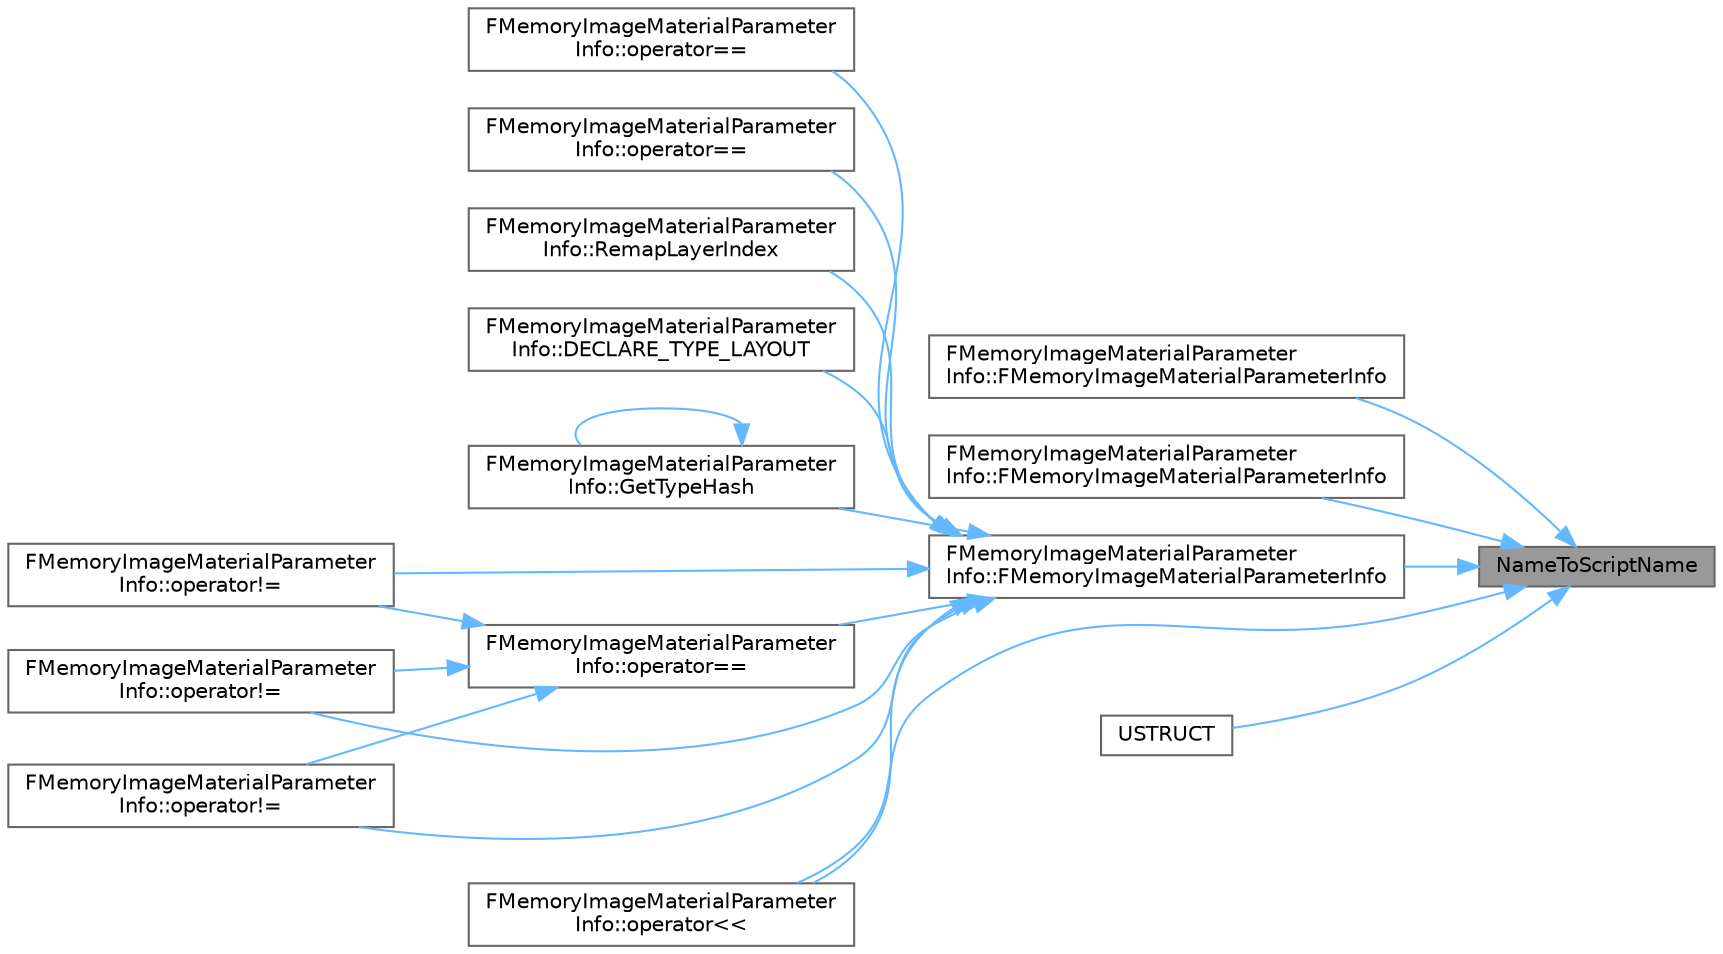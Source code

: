 digraph "NameToScriptName"
{
 // INTERACTIVE_SVG=YES
 // LATEX_PDF_SIZE
  bgcolor="transparent";
  edge [fontname=Helvetica,fontsize=10,labelfontname=Helvetica,labelfontsize=10];
  node [fontname=Helvetica,fontsize=10,shape=box,height=0.2,width=0.4];
  rankdir="RL";
  Node1 [id="Node000001",label="NameToScriptName",height=0.2,width=0.4,color="gray40", fillcolor="grey60", style="filled", fontcolor="black",tooltip=" "];
  Node1 -> Node2 [id="edge1_Node000001_Node000002",dir="back",color="steelblue1",style="solid",tooltip=" "];
  Node2 [id="Node000002",label="FMemoryImageMaterialParameter\lInfo::FMemoryImageMaterialParameterInfo",height=0.2,width=0.4,color="grey40", fillcolor="white", style="filled",URL="$db/d97/structFMemoryImageMaterialParameterInfo.html#a4aea3646d4413a0cc5303adaa7392b57",tooltip=" "];
  Node1 -> Node3 [id="edge2_Node000001_Node000003",dir="back",color="steelblue1",style="solid",tooltip=" "];
  Node3 [id="Node000003",label="FMemoryImageMaterialParameter\lInfo::FMemoryImageMaterialParameterInfo",height=0.2,width=0.4,color="grey40", fillcolor="white", style="filled",URL="$db/d97/structFMemoryImageMaterialParameterInfo.html#a33d71377a793ae90840961d04210d6c3",tooltip=" "];
  Node1 -> Node4 [id="edge3_Node000001_Node000004",dir="back",color="steelblue1",style="solid",tooltip=" "];
  Node4 [id="Node000004",label="FMemoryImageMaterialParameter\lInfo::FMemoryImageMaterialParameterInfo",height=0.2,width=0.4,color="grey40", fillcolor="white", style="filled",URL="$db/d97/structFMemoryImageMaterialParameterInfo.html#ae5d47a478b2bb8913d046e77d8ed0926",tooltip=" "];
  Node4 -> Node5 [id="edge4_Node000004_Node000005",dir="back",color="steelblue1",style="solid",tooltip=" "];
  Node5 [id="Node000005",label="FMemoryImageMaterialParameter\lInfo::DECLARE_TYPE_LAYOUT",height=0.2,width=0.4,color="grey40", fillcolor="white", style="filled",URL="$db/d97/structFMemoryImageMaterialParameterInfo.html#af88a39c497ced92d3de09f1e60f46364",tooltip=" "];
  Node4 -> Node6 [id="edge5_Node000004_Node000006",dir="back",color="steelblue1",style="solid",tooltip=" "];
  Node6 [id="Node000006",label="FMemoryImageMaterialParameter\lInfo::GetTypeHash",height=0.2,width=0.4,color="grey40", fillcolor="white", style="filled",URL="$db/d97/structFMemoryImageMaterialParameterInfo.html#a9cd88ef744a4f7da14382f51864a7207",tooltip=" "];
  Node6 -> Node6 [id="edge6_Node000006_Node000006",dir="back",color="steelblue1",style="solid",tooltip=" "];
  Node4 -> Node7 [id="edge7_Node000004_Node000007",dir="back",color="steelblue1",style="solid",tooltip=" "];
  Node7 [id="Node000007",label="FMemoryImageMaterialParameter\lInfo::operator!=",height=0.2,width=0.4,color="grey40", fillcolor="white", style="filled",URL="$db/d97/structFMemoryImageMaterialParameterInfo.html#a88a91116448356c341b222d6c51672d6",tooltip=" "];
  Node4 -> Node8 [id="edge8_Node000004_Node000008",dir="back",color="steelblue1",style="solid",tooltip=" "];
  Node8 [id="Node000008",label="FMemoryImageMaterialParameter\lInfo::operator!=",height=0.2,width=0.4,color="grey40", fillcolor="white", style="filled",URL="$db/d97/structFMemoryImageMaterialParameterInfo.html#a4f1a0601509bdd2ff019c9d7e1aa2058",tooltip=" "];
  Node4 -> Node9 [id="edge9_Node000004_Node000009",dir="back",color="steelblue1",style="solid",tooltip=" "];
  Node9 [id="Node000009",label="FMemoryImageMaterialParameter\lInfo::operator!=",height=0.2,width=0.4,color="grey40", fillcolor="white", style="filled",URL="$db/d97/structFMemoryImageMaterialParameterInfo.html#ae811b062239e61cf603ef73e59540b57",tooltip=" "];
  Node4 -> Node10 [id="edge10_Node000004_Node000010",dir="back",color="steelblue1",style="solid",tooltip=" "];
  Node10 [id="Node000010",label="FMemoryImageMaterialParameter\lInfo::operator\<\<",height=0.2,width=0.4,color="grey40", fillcolor="white", style="filled",URL="$db/d97/structFMemoryImageMaterialParameterInfo.html#a8a0e8b24fb9c55c16ee1b9e2e0979494",tooltip=" "];
  Node4 -> Node11 [id="edge11_Node000004_Node000011",dir="back",color="steelblue1",style="solid",tooltip=" "];
  Node11 [id="Node000011",label="FMemoryImageMaterialParameter\lInfo::operator==",height=0.2,width=0.4,color="grey40", fillcolor="white", style="filled",URL="$db/d97/structFMemoryImageMaterialParameterInfo.html#ac2756735049bab85f59170b5e91544ff",tooltip=" "];
  Node4 -> Node12 [id="edge12_Node000004_Node000012",dir="back",color="steelblue1",style="solid",tooltip=" "];
  Node12 [id="Node000012",label="FMemoryImageMaterialParameter\lInfo::operator==",height=0.2,width=0.4,color="grey40", fillcolor="white", style="filled",URL="$db/d97/structFMemoryImageMaterialParameterInfo.html#af58268c5ee6fd660643c33c574e9b66f",tooltip=" "];
  Node4 -> Node13 [id="edge13_Node000004_Node000013",dir="back",color="steelblue1",style="solid",tooltip=" "];
  Node13 [id="Node000013",label="FMemoryImageMaterialParameter\lInfo::operator==",height=0.2,width=0.4,color="grey40", fillcolor="white", style="filled",URL="$db/d97/structFMemoryImageMaterialParameterInfo.html#ac3eac023f8dbbdfdbc0ecaeb3bcd3867",tooltip=" "];
  Node13 -> Node7 [id="edge14_Node000013_Node000007",dir="back",color="steelblue1",style="solid",tooltip=" "];
  Node13 -> Node8 [id="edge15_Node000013_Node000008",dir="back",color="steelblue1",style="solid",tooltip=" "];
  Node13 -> Node9 [id="edge16_Node000013_Node000009",dir="back",color="steelblue1",style="solid",tooltip=" "];
  Node4 -> Node14 [id="edge17_Node000004_Node000014",dir="back",color="steelblue1",style="solid",tooltip=" "];
  Node14 [id="Node000014",label="FMemoryImageMaterialParameter\lInfo::RemapLayerIndex",height=0.2,width=0.4,color="grey40", fillcolor="white", style="filled",URL="$db/d97/structFMemoryImageMaterialParameterInfo.html#ae80da1520f954ce6c2c348f018d4cc8e",tooltip=" "];
  Node1 -> Node10 [id="edge18_Node000001_Node000010",dir="back",color="steelblue1",style="solid",tooltip=" "];
  Node1 -> Node15 [id="edge19_Node000001_Node000015",dir="back",color="steelblue1",style="solid",tooltip=" "];
  Node15 [id="Node000015",label="USTRUCT",height=0.2,width=0.4,color="grey40", fillcolor="white", style="filled",URL="$dc/d31/MaterialTypes_8h.html#ac3bc8b440ba08552e54b7e784c0a607a",tooltip=" "];
}

